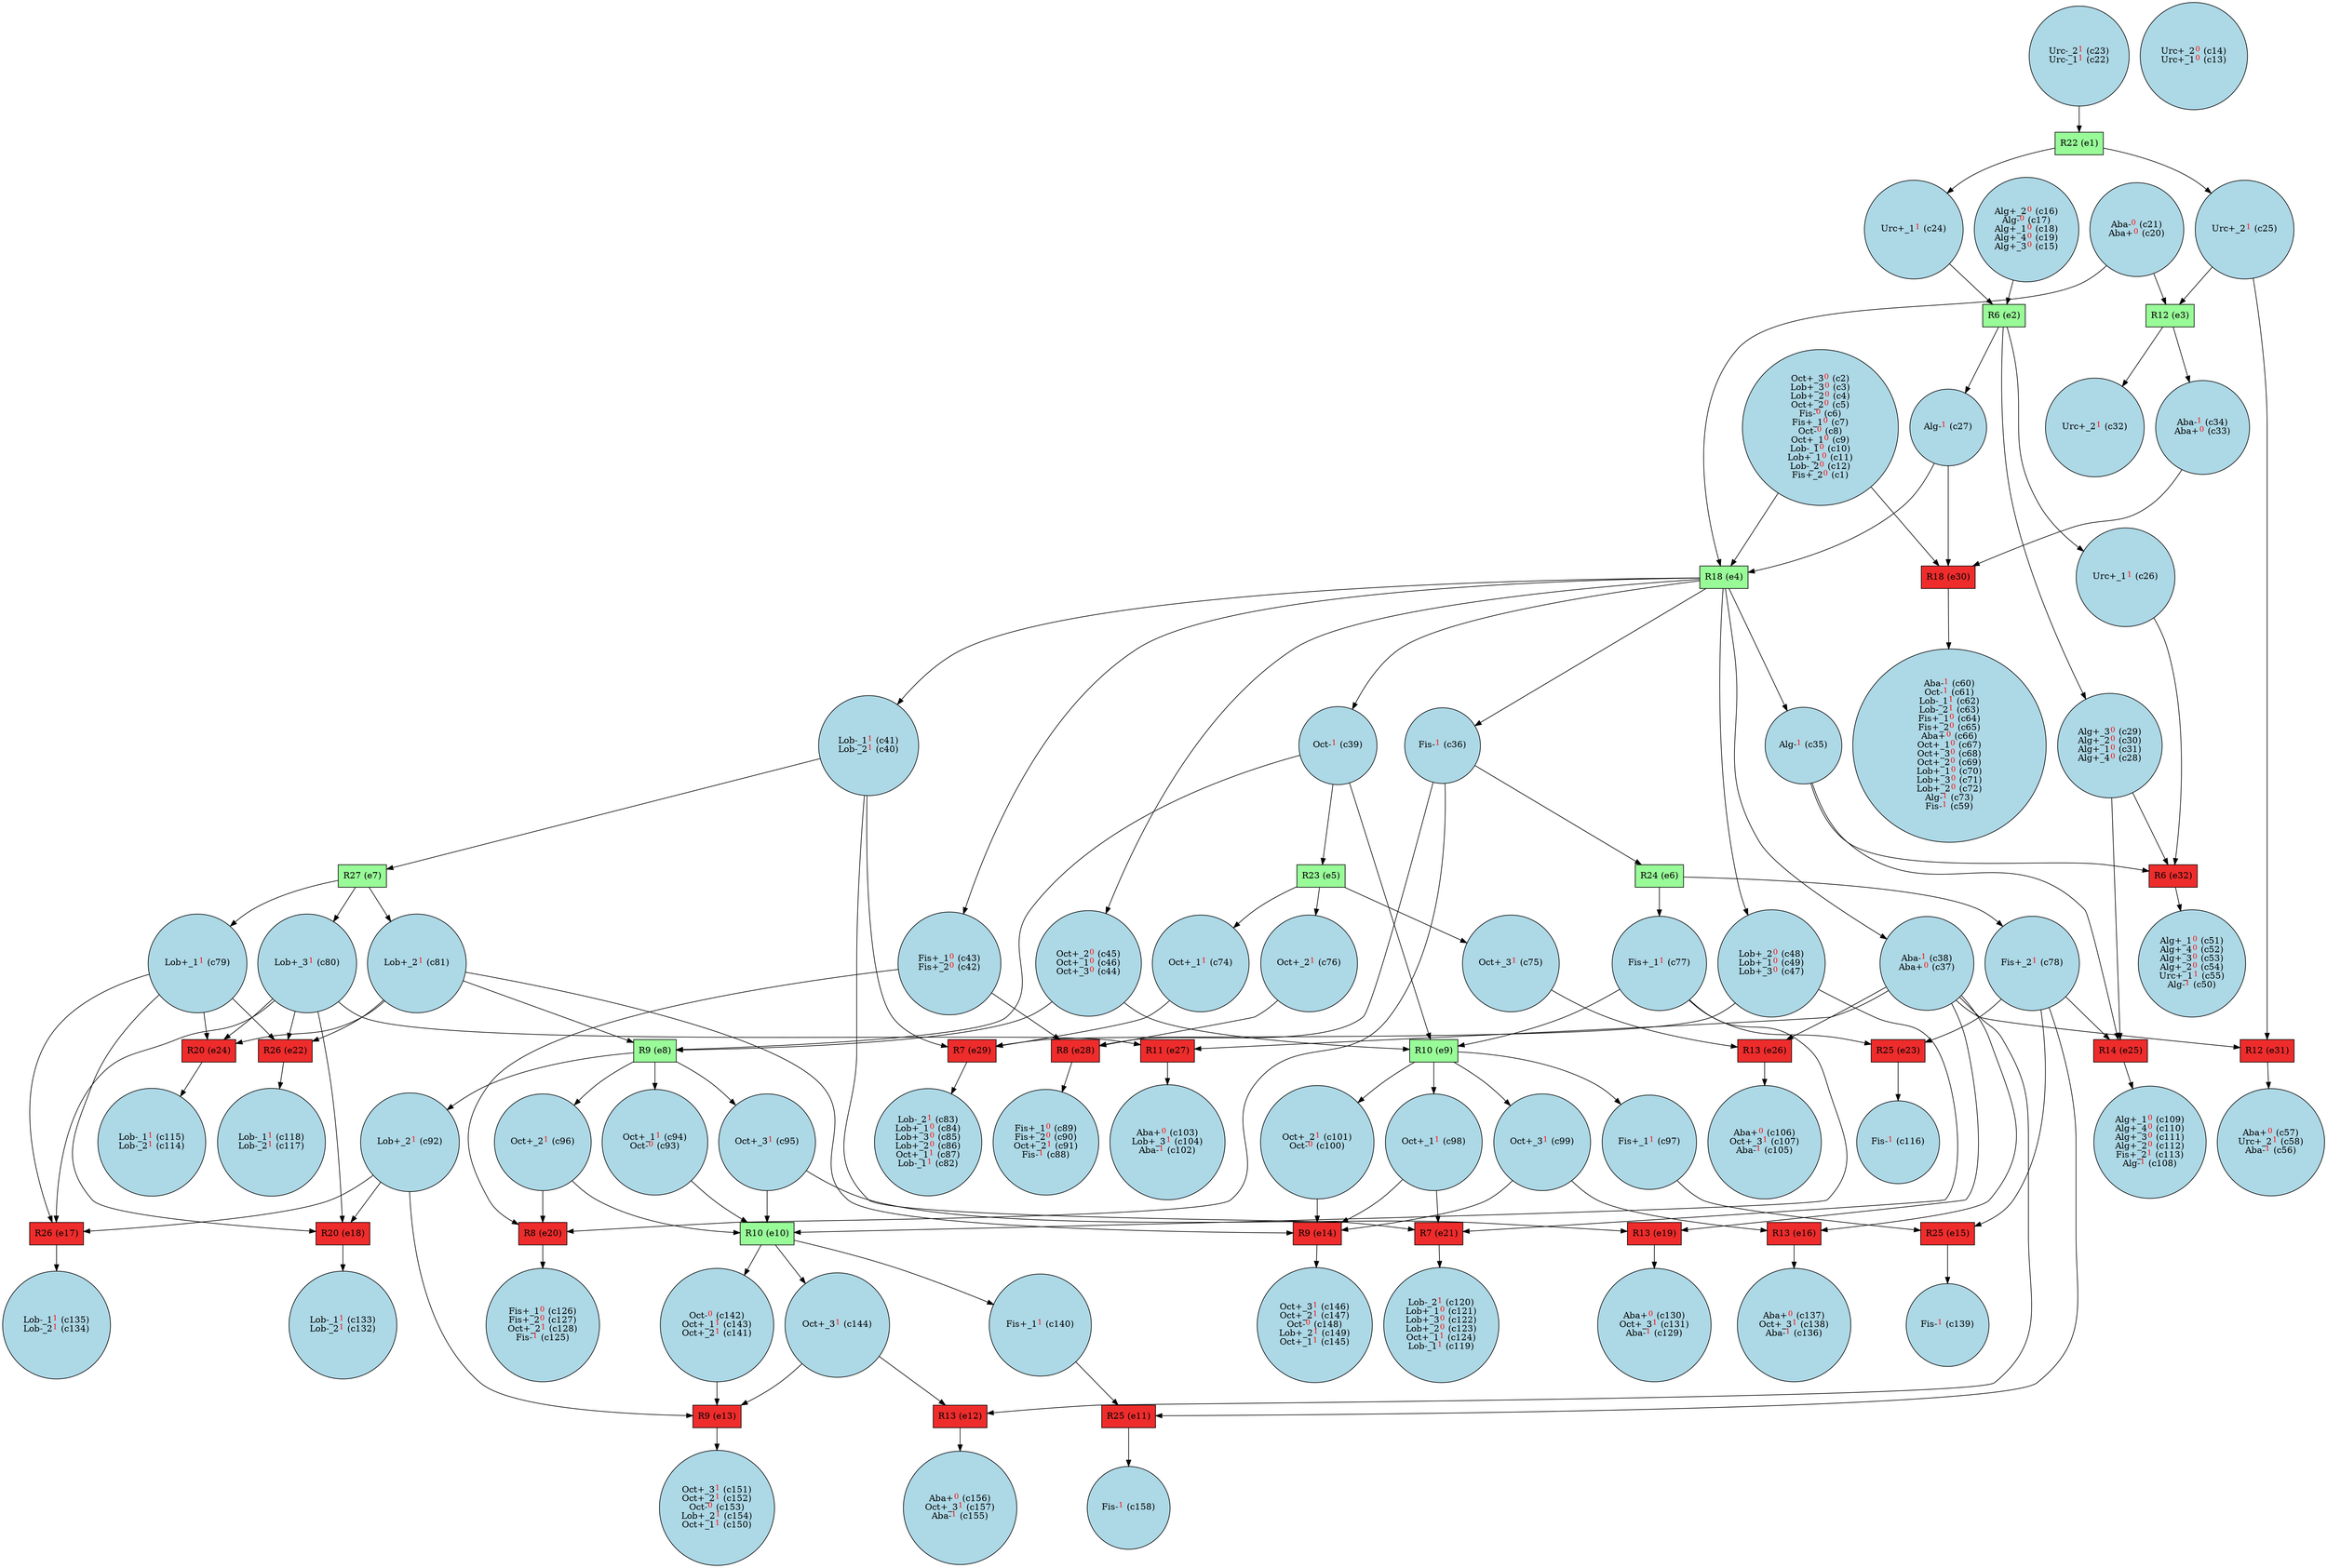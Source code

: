 digraph test {
  c1 -> e30;
  c1 -> e4;
  c15 -> e2;
  c20 -> e4;
  c20 -> e3;
  c22 -> e1;
  e1 -> c24;
  c24 -> e2;
  e1 -> c25;
  c25 -> e31;
  c25 -> e3;
  e2 -> c26;
  c26 -> e32;
  e2 -> c27;
  c27 -> e30;
  c27 -> e4;
  e2 -> c28;
  c28 -> e25;
  c28 -> e32;
  e3 -> c32;
  e3 -> c33;
  c33 -> e30;
  e4 -> c35;
  c35 -> e25;
  c35 -> e32;
  e4 -> c36;
  c36 -> e20;
  c36 -> e28;
  c36 -> e6;
  e4 -> c37;
  c37 -> e12;
  c37 -> e16;
  c37 -> e19;
  c37 -> e26;
  c37 -> e27;
  c37 -> e31;
  e4 -> c39;
  c39 -> e9;
  c39 -> e8;
  c39 -> e5;
  e4 -> c40;
  c40 -> e21;
  c40 -> e29;
  c40 -> e7;
  e4 -> c42;
  c42 -> e20;
  c42 -> e28;
  e4 -> c44;
  c44 -> e9;
  c44 -> e8;
  e4 -> c47;
  c47 -> e21;
  c47 -> e29;
  e32 -> c50;
  e31 -> c56;
  e30 -> c59;
  e5 -> c74;
  c74 -> e29;
  e5 -> c75;
  c75 -> e26;
  e5 -> c76;
  c76 -> e28;
  e6 -> c77;
  c77 -> e10;
  c77 -> e23;
  c77 -> e9;
  e6 -> c78;
  c78 -> e11;
  c78 -> e15;
  c78 -> e23;
  c78 -> e25;
  e7 -> c79;
  c79 -> e17;
  c79 -> e18;
  c79 -> e22;
  c79 -> e24;
  e7 -> c80;
  c80 -> e17;
  c80 -> e18;
  c80 -> e22;
  c80 -> e24;
  c80 -> e27;
  e7 -> c81;
  c81 -> e14;
  c81 -> e22;
  c81 -> e24;
  c81 -> e8;
  e29 -> c82;
  e28 -> c88;
  e8 -> c92;
  c92 -> e13;
  c92 -> e17;
  c92 -> e18;
  e8 -> c93;
  c93 -> e10;
  e8 -> c95;
  c95 -> e10;
  c95 -> e19;
  e8 -> c96;
  c96 -> e10;
  c96 -> e20;
  e9 -> c97;
  c97 -> e15;
  e9 -> c98;
  c98 -> e14;
  c98 -> e21;
  e9 -> c99;
  c99 -> e14;
  c99 -> e16;
  e9 -> c100;
  c100 -> e14;
  e27 -> c102;
  e26 -> c105;
  e25 -> c108;
  e24 -> c114;
  e23 -> c116;
  e22 -> c117;
  e21 -> c119;
  e20 -> c125;
  e19 -> c129;
  e18 -> c132;
  e17 -> c134;
  e16 -> c136;
  e15 -> c139;
  e10 -> c140;
  c140 -> e11;
  e10 -> c141;
  c141 -> e13;
  e10 -> c144;
  c144 -> e12;
  c144 -> e13;
  e14 -> c145;
  e13 -> c150;
  e12 -> c155;
  e11 -> c158;
  c1 [fillcolor=lightblue label= <<FONT COLOR ="black">Oct+_3</FONT><FONT COLOR="red"><SUP>0</SUP></FONT>&nbsp;<FONT COLOR="black">(c2)</FONT><BR/><FONT COLOR ="black">Lob+_3</FONT><FONT COLOR="red"><SUP>0</SUP></FONT>&nbsp;<FONT COLOR="black">(c3)</FONT><BR/><FONT COLOR ="black">Lob+_2</FONT><FONT COLOR="red"><SUP>0</SUP></FONT>&nbsp;<FONT COLOR="black">(c4)</FONT><BR/><FONT COLOR ="black">Oct+_2</FONT><FONT COLOR="red"><SUP>0</SUP></FONT>&nbsp;<FONT COLOR="black">(c5)</FONT><BR/><FONT COLOR ="black">Fis-</FONT><FONT COLOR="red"><SUP>0</SUP></FONT>&nbsp;<FONT COLOR="black">(c6)</FONT><BR/><FONT COLOR ="black">Fis+_1</FONT><FONT COLOR="red"><SUP>0</SUP></FONT>&nbsp;<FONT COLOR="black">(c7)</FONT><BR/><FONT COLOR ="black">Oct-</FONT><FONT COLOR="red"><SUP>0</SUP></FONT>&nbsp;<FONT COLOR="black">(c8)</FONT><BR/><FONT COLOR ="black">Oct+_1</FONT><FONT COLOR="red"><SUP>0</SUP></FONT>&nbsp;<FONT COLOR="black">(c9)</FONT><BR/><FONT COLOR ="black">Lob-_1</FONT><FONT COLOR="red"><SUP>0</SUP></FONT>&nbsp;<FONT COLOR="black">(c10)</FONT><BR/><FONT COLOR ="black">Lob+_1</FONT><FONT COLOR="red"><SUP>0</SUP></FONT>&nbsp;<FONT COLOR="black">(c11)</FONT><BR/><FONT COLOR ="black">Lob-_2</FONT><FONT COLOR="red"><SUP>0</SUP></FONT>&nbsp;<FONT COLOR="black">(c12)</FONT><BR/><FONT COLOR ="black">Fis+_2</FONT><FONT COLOR="red"><SUP>0</SUP></FONT>&nbsp;<FONT COLOR="black">(c1)</FONT>> shape=circle style=filled];
  c13 [fillcolor=lightblue label= <<FONT COLOR ="black">Urc+_2</FONT><FONT COLOR="red"><SUP>0</SUP></FONT>&nbsp;<FONT COLOR="black">(c14)</FONT><BR/><FONT COLOR ="black">Urc+_1</FONT><FONT COLOR="red"><SUP>0</SUP></FONT>&nbsp;<FONT COLOR="black">(c13)</FONT>> shape=circle style=filled];
  c15 [fillcolor=lightblue label= <<FONT COLOR ="black">Alg+_2</FONT><FONT COLOR="red"><SUP>0</SUP></FONT>&nbsp;<FONT COLOR="black">(c16)</FONT><BR/><FONT COLOR ="black">Alg-</FONT><FONT COLOR="red"><SUP>0</SUP></FONT>&nbsp;<FONT COLOR="black">(c17)</FONT><BR/><FONT COLOR ="black">Alg+_1</FONT><FONT COLOR="red"><SUP>0</SUP></FONT>&nbsp;<FONT COLOR="black">(c18)</FONT><BR/><FONT COLOR ="black">Alg+_4</FONT><FONT COLOR="red"><SUP>0</SUP></FONT>&nbsp;<FONT COLOR="black">(c19)</FONT><BR/><FONT COLOR ="black">Alg+_3</FONT><FONT COLOR="red"><SUP>0</SUP></FONT>&nbsp;<FONT COLOR="black">(c15)</FONT>> shape=circle style=filled];
  c20 [fillcolor=lightblue label= <<FONT COLOR ="black">Aba-</FONT><FONT COLOR="red"><SUP>0</SUP></FONT>&nbsp;<FONT COLOR="black">(c21)</FONT><BR/><FONT COLOR ="black">Aba+</FONT><FONT COLOR="red"><SUP>0</SUP></FONT>&nbsp;<FONT COLOR="black">(c20)</FONT>> shape=circle style=filled];
  c22 [fillcolor=lightblue label= <<FONT COLOR ="black">Urc-_2</FONT><FONT COLOR="red"><SUP>1</SUP></FONT>&nbsp;<FONT COLOR="black">(c23)</FONT><BR/><FONT COLOR ="black">Urc-_1</FONT><FONT COLOR="red"><SUP>1</SUP></FONT>&nbsp;<FONT COLOR="black">(c22)</FONT>> shape=circle style=filled];
  c24 [fillcolor=lightblue label= <<FONT COLOR ="black">Urc+_1</FONT><FONT COLOR="red"><SUP>1</SUP></FONT>&nbsp;<FONT COLOR="black">(c24)</FONT>> shape=circle style=filled];
  c25 [fillcolor=lightblue label= <<FONT COLOR ="black">Urc+_2</FONT><FONT COLOR="red"><SUP>1</SUP></FONT>&nbsp;<FONT COLOR="black">(c25)</FONT>> shape=circle style=filled];
  c26 [fillcolor=lightblue label= <<FONT COLOR ="black">Urc+_1</FONT><FONT COLOR="red"><SUP>1</SUP></FONT>&nbsp;<FONT COLOR="black">(c26)</FONT>> shape=circle style=filled];
  c27 [fillcolor=lightblue label= <<FONT COLOR ="black">Alg-</FONT><FONT COLOR="red"><SUP>1</SUP></FONT>&nbsp;<FONT COLOR="black">(c27)</FONT>> shape=circle style=filled];
  c28 [fillcolor=lightblue label= <<FONT COLOR ="black">Alg+_3</FONT><FONT COLOR="red"><SUP>0</SUP></FONT>&nbsp;<FONT COLOR="black">(c29)</FONT><BR/><FONT COLOR ="black">Alg+_2</FONT><FONT COLOR="red"><SUP>0</SUP></FONT>&nbsp;<FONT COLOR="black">(c30)</FONT><BR/><FONT COLOR ="black">Alg+_1</FONT><FONT COLOR="red"><SUP>0</SUP></FONT>&nbsp;<FONT COLOR="black">(c31)</FONT><BR/><FONT COLOR ="black">Alg+_4</FONT><FONT COLOR="red"><SUP>0</SUP></FONT>&nbsp;<FONT COLOR="black">(c28)</FONT>> shape=circle style=filled];
  c32 [fillcolor=lightblue label= <<FONT COLOR ="black">Urc+_2</FONT><FONT COLOR="red"><SUP>1</SUP></FONT>&nbsp;<FONT COLOR="black">(c32)</FONT>> shape=circle style=filled];
  c33 [fillcolor=lightblue label= <<FONT COLOR ="black">Aba-</FONT><FONT COLOR="red"><SUP>1</SUP></FONT>&nbsp;<FONT COLOR="black">(c34)</FONT><BR/><FONT COLOR ="black">Aba+</FONT><FONT COLOR="red"><SUP>0</SUP></FONT>&nbsp;<FONT COLOR="black">(c33)</FONT>> shape=circle style=filled];
  c35 [fillcolor=lightblue label= <<FONT COLOR ="black">Alg-</FONT><FONT COLOR="red"><SUP>1</SUP></FONT>&nbsp;<FONT COLOR="black">(c35)</FONT>> shape=circle style=filled];
  c36 [fillcolor=lightblue label= <<FONT COLOR ="black">Fis-</FONT><FONT COLOR="red"><SUP>1</SUP></FONT>&nbsp;<FONT COLOR="black">(c36)</FONT>> shape=circle style=filled];
  c37 [fillcolor=lightblue label= <<FONT COLOR ="black">Aba-</FONT><FONT COLOR="red"><SUP>1</SUP></FONT>&nbsp;<FONT COLOR="black">(c38)</FONT><BR/><FONT COLOR ="black">Aba+</FONT><FONT COLOR="red"><SUP>0</SUP></FONT>&nbsp;<FONT COLOR="black">(c37)</FONT>> shape=circle style=filled];
  c39 [fillcolor=lightblue label= <<FONT COLOR ="black">Oct-</FONT><FONT COLOR="red"><SUP>1</SUP></FONT>&nbsp;<FONT COLOR="black">(c39)</FONT>> shape=circle style=filled];
  c40 [fillcolor=lightblue label= <<FONT COLOR ="black">Lob-_1</FONT><FONT COLOR="red"><SUP>1</SUP></FONT>&nbsp;<FONT COLOR="black">(c41)</FONT><BR/><FONT COLOR ="black">Lob-_2</FONT><FONT COLOR="red"><SUP>1</SUP></FONT>&nbsp;<FONT COLOR="black">(c40)</FONT>> shape=circle style=filled];
  c42 [fillcolor=lightblue label= <<FONT COLOR ="black">Fis+_1</FONT><FONT COLOR="red"><SUP>0</SUP></FONT>&nbsp;<FONT COLOR="black">(c43)</FONT><BR/><FONT COLOR ="black">Fis+_2</FONT><FONT COLOR="red"><SUP>0</SUP></FONT>&nbsp;<FONT COLOR="black">(c42)</FONT>> shape=circle style=filled];
  c44 [fillcolor=lightblue label= <<FONT COLOR ="black">Oct+_2</FONT><FONT COLOR="red"><SUP>0</SUP></FONT>&nbsp;<FONT COLOR="black">(c45)</FONT><BR/><FONT COLOR ="black">Oct+_1</FONT><FONT COLOR="red"><SUP>0</SUP></FONT>&nbsp;<FONT COLOR="black">(c46)</FONT><BR/><FONT COLOR ="black">Oct+_3</FONT><FONT COLOR="red"><SUP>0</SUP></FONT>&nbsp;<FONT COLOR="black">(c44)</FONT>> shape=circle style=filled];
  c47 [fillcolor=lightblue label= <<FONT COLOR ="black">Lob+_2</FONT><FONT COLOR="red"><SUP>0</SUP></FONT>&nbsp;<FONT COLOR="black">(c48)</FONT><BR/><FONT COLOR ="black">Lob+_1</FONT><FONT COLOR="red"><SUP>0</SUP></FONT>&nbsp;<FONT COLOR="black">(c49)</FONT><BR/><FONT COLOR ="black">Lob+_3</FONT><FONT COLOR="red"><SUP>0</SUP></FONT>&nbsp;<FONT COLOR="black">(c47)</FONT>> shape=circle style=filled];
  c50 [fillcolor=lightblue label= <<FONT COLOR ="black">Alg+_1</FONT><FONT COLOR="red"><SUP>0</SUP></FONT>&nbsp;<FONT COLOR="black">(c51)</FONT><BR/><FONT COLOR ="black">Alg+_4</FONT><FONT COLOR="red"><SUP>0</SUP></FONT>&nbsp;<FONT COLOR="black">(c52)</FONT><BR/><FONT COLOR ="black">Alg+_3</FONT><FONT COLOR="red"><SUP>0</SUP></FONT>&nbsp;<FONT COLOR="black">(c53)</FONT><BR/><FONT COLOR ="black">Alg+_2</FONT><FONT COLOR="red"><SUP>0</SUP></FONT>&nbsp;<FONT COLOR="black">(c54)</FONT><BR/><FONT COLOR ="black">Urc+_1</FONT><FONT COLOR="red"><SUP>1</SUP></FONT>&nbsp;<FONT COLOR="black">(c55)</FONT><BR/><FONT COLOR ="black">Alg-</FONT><FONT COLOR="red"><SUP>1</SUP></FONT>&nbsp;<FONT COLOR="black">(c50)</FONT>> shape=circle style=filled];
  c56 [fillcolor=lightblue label= <<FONT COLOR ="black">Aba+</FONT><FONT COLOR="red"><SUP>0</SUP></FONT>&nbsp;<FONT COLOR="black">(c57)</FONT><BR/><FONT COLOR ="black">Urc+_2</FONT><FONT COLOR="red"><SUP>1</SUP></FONT>&nbsp;<FONT COLOR="black">(c58)</FONT><BR/><FONT COLOR ="black">Aba-</FONT><FONT COLOR="red"><SUP>1</SUP></FONT>&nbsp;<FONT COLOR="black">(c56)</FONT>> shape=circle style=filled];
  c59 [fillcolor=lightblue label= <<FONT COLOR ="black">Aba-</FONT><FONT COLOR="red"><SUP>1</SUP></FONT>&nbsp;<FONT COLOR="black">(c60)</FONT><BR/><FONT COLOR ="black">Oct-</FONT><FONT COLOR="red"><SUP>1</SUP></FONT>&nbsp;<FONT COLOR="black">(c61)</FONT><BR/><FONT COLOR ="black">Lob-_1</FONT><FONT COLOR="red"><SUP>1</SUP></FONT>&nbsp;<FONT COLOR="black">(c62)</FONT><BR/><FONT COLOR ="black">Lob-_2</FONT><FONT COLOR="red"><SUP>1</SUP></FONT>&nbsp;<FONT COLOR="black">(c63)</FONT><BR/><FONT COLOR ="black">Fis+_1</FONT><FONT COLOR="red"><SUP>0</SUP></FONT>&nbsp;<FONT COLOR="black">(c64)</FONT><BR/><FONT COLOR ="black">Fis+_2</FONT><FONT COLOR="red"><SUP>0</SUP></FONT>&nbsp;<FONT COLOR="black">(c65)</FONT><BR/><FONT COLOR ="black">Aba+</FONT><FONT COLOR="red"><SUP>0</SUP></FONT>&nbsp;<FONT COLOR="black">(c66)</FONT><BR/><FONT COLOR ="black">Oct+_1</FONT><FONT COLOR="red"><SUP>0</SUP></FONT>&nbsp;<FONT COLOR="black">(c67)</FONT><BR/><FONT COLOR ="black">Oct+_3</FONT><FONT COLOR="red"><SUP>0</SUP></FONT>&nbsp;<FONT COLOR="black">(c68)</FONT><BR/><FONT COLOR ="black">Oct+_2</FONT><FONT COLOR="red"><SUP>0</SUP></FONT>&nbsp;<FONT COLOR="black">(c69)</FONT><BR/><FONT COLOR ="black">Lob+_1</FONT><FONT COLOR="red"><SUP>0</SUP></FONT>&nbsp;<FONT COLOR="black">(c70)</FONT><BR/><FONT COLOR ="black">Lob+_3</FONT><FONT COLOR="red"><SUP>0</SUP></FONT>&nbsp;<FONT COLOR="black">(c71)</FONT><BR/><FONT COLOR ="black">Lob+_2</FONT><FONT COLOR="red"><SUP>0</SUP></FONT>&nbsp;<FONT COLOR="black">(c72)</FONT><BR/><FONT COLOR ="black">Alg-</FONT><FONT COLOR="red"><SUP>1</SUP></FONT>&nbsp;<FONT COLOR="black">(c73)</FONT><BR/><FONT COLOR ="black">Fis-</FONT><FONT COLOR="red"><SUP>1</SUP></FONT>&nbsp;<FONT COLOR="black">(c59)</FONT>> shape=circle style=filled];
  c74 [fillcolor=lightblue label= <<FONT COLOR ="black">Oct+_1</FONT><FONT COLOR="red"><SUP>1</SUP></FONT>&nbsp;<FONT COLOR="black">(c74)</FONT>> shape=circle style=filled];
  c75 [fillcolor=lightblue label= <<FONT COLOR ="black">Oct+_3</FONT><FONT COLOR="red"><SUP>1</SUP></FONT>&nbsp;<FONT COLOR="black">(c75)</FONT>> shape=circle style=filled];
  c76 [fillcolor=lightblue label= <<FONT COLOR ="black">Oct+_2</FONT><FONT COLOR="red"><SUP>1</SUP></FONT>&nbsp;<FONT COLOR="black">(c76)</FONT>> shape=circle style=filled];
  c77 [fillcolor=lightblue label= <<FONT COLOR ="black">Fis+_1</FONT><FONT COLOR="red"><SUP>1</SUP></FONT>&nbsp;<FONT COLOR="black">(c77)</FONT>> shape=circle style=filled];
  c78 [fillcolor=lightblue label= <<FONT COLOR ="black">Fis+_2</FONT><FONT COLOR="red"><SUP>1</SUP></FONT>&nbsp;<FONT COLOR="black">(c78)</FONT>> shape=circle style=filled];
  c79 [fillcolor=lightblue label= <<FONT COLOR ="black">Lob+_1</FONT><FONT COLOR="red"><SUP>1</SUP></FONT>&nbsp;<FONT COLOR="black">(c79)</FONT>> shape=circle style=filled];
  c80 [fillcolor=lightblue label= <<FONT COLOR ="black">Lob+_3</FONT><FONT COLOR="red"><SUP>1</SUP></FONT>&nbsp;<FONT COLOR="black">(c80)</FONT>> shape=circle style=filled];
  c81 [fillcolor=lightblue label= <<FONT COLOR ="black">Lob+_2</FONT><FONT COLOR="red"><SUP>1</SUP></FONT>&nbsp;<FONT COLOR="black">(c81)</FONT>> shape=circle style=filled];
  c82 [fillcolor=lightblue label= <<FONT COLOR ="black">Lob-_2</FONT><FONT COLOR="red"><SUP>1</SUP></FONT>&nbsp;<FONT COLOR="black">(c83)</FONT><BR/><FONT COLOR ="black">Lob+_1</FONT><FONT COLOR="red"><SUP>0</SUP></FONT>&nbsp;<FONT COLOR="black">(c84)</FONT><BR/><FONT COLOR ="black">Lob+_3</FONT><FONT COLOR="red"><SUP>0</SUP></FONT>&nbsp;<FONT COLOR="black">(c85)</FONT><BR/><FONT COLOR ="black">Lob+_2</FONT><FONT COLOR="red"><SUP>0</SUP></FONT>&nbsp;<FONT COLOR="black">(c86)</FONT><BR/><FONT COLOR ="black">Oct+_1</FONT><FONT COLOR="red"><SUP>1</SUP></FONT>&nbsp;<FONT COLOR="black">(c87)</FONT><BR/><FONT COLOR ="black">Lob-_1</FONT><FONT COLOR="red"><SUP>1</SUP></FONT>&nbsp;<FONT COLOR="black">(c82)</FONT>> shape=circle style=filled];
  c88 [fillcolor=lightblue label= <<FONT COLOR ="black">Fis+_1</FONT><FONT COLOR="red"><SUP>0</SUP></FONT>&nbsp;<FONT COLOR="black">(c89)</FONT><BR/><FONT COLOR ="black">Fis+_2</FONT><FONT COLOR="red"><SUP>0</SUP></FONT>&nbsp;<FONT COLOR="black">(c90)</FONT><BR/><FONT COLOR ="black">Oct+_2</FONT><FONT COLOR="red"><SUP>1</SUP></FONT>&nbsp;<FONT COLOR="black">(c91)</FONT><BR/><FONT COLOR ="black">Fis-</FONT><FONT COLOR="red"><SUP>1</SUP></FONT>&nbsp;<FONT COLOR="black">(c88)</FONT>> shape=circle style=filled];
  c92 [fillcolor=lightblue label= <<FONT COLOR ="black">Lob+_2</FONT><FONT COLOR="red"><SUP>1</SUP></FONT>&nbsp;<FONT COLOR="black">(c92)</FONT>> shape=circle style=filled];
  c93 [fillcolor=lightblue label= <<FONT COLOR ="black">Oct+_1</FONT><FONT COLOR="red"><SUP>1</SUP></FONT>&nbsp;<FONT COLOR="black">(c94)</FONT><BR/><FONT COLOR ="black">Oct-</FONT><FONT COLOR="red"><SUP>0</SUP></FONT>&nbsp;<FONT COLOR="black">(c93)</FONT>> shape=circle style=filled];
  c95 [fillcolor=lightblue label= <<FONT COLOR ="black">Oct+_3</FONT><FONT COLOR="red"><SUP>1</SUP></FONT>&nbsp;<FONT COLOR="black">(c95)</FONT>> shape=circle style=filled];
  c96 [fillcolor=lightblue label= <<FONT COLOR ="black">Oct+_2</FONT><FONT COLOR="red"><SUP>1</SUP></FONT>&nbsp;<FONT COLOR="black">(c96)</FONT>> shape=circle style=filled];
  c97 [fillcolor=lightblue label= <<FONT COLOR ="black">Fis+_1</FONT><FONT COLOR="red"><SUP>1</SUP></FONT>&nbsp;<FONT COLOR="black">(c97)</FONT>> shape=circle style=filled];
  c98 [fillcolor=lightblue label= <<FONT COLOR ="black">Oct+_1</FONT><FONT COLOR="red"><SUP>1</SUP></FONT>&nbsp;<FONT COLOR="black">(c98)</FONT>> shape=circle style=filled];
  c99 [fillcolor=lightblue label= <<FONT COLOR ="black">Oct+_3</FONT><FONT COLOR="red"><SUP>1</SUP></FONT>&nbsp;<FONT COLOR="black">(c99)</FONT>> shape=circle style=filled];
  c100 [fillcolor=lightblue label= <<FONT COLOR ="black">Oct+_2</FONT><FONT COLOR="red"><SUP>1</SUP></FONT>&nbsp;<FONT COLOR="black">(c101)</FONT><BR/><FONT COLOR ="black">Oct-</FONT><FONT COLOR="red"><SUP>0</SUP></FONT>&nbsp;<FONT COLOR="black">(c100)</FONT>> shape=circle style=filled];
  c102 [fillcolor=lightblue label= <<FONT COLOR ="black">Aba+</FONT><FONT COLOR="red"><SUP>0</SUP></FONT>&nbsp;<FONT COLOR="black">(c103)</FONT><BR/><FONT COLOR ="black">Lob+_3</FONT><FONT COLOR="red"><SUP>1</SUP></FONT>&nbsp;<FONT COLOR="black">(c104)</FONT><BR/><FONT COLOR ="black">Aba-</FONT><FONT COLOR="red"><SUP>1</SUP></FONT>&nbsp;<FONT COLOR="black">(c102)</FONT>> shape=circle style=filled];
  c105 [fillcolor=lightblue label= <<FONT COLOR ="black">Aba+</FONT><FONT COLOR="red"><SUP>0</SUP></FONT>&nbsp;<FONT COLOR="black">(c106)</FONT><BR/><FONT COLOR ="black">Oct+_3</FONT><FONT COLOR="red"><SUP>1</SUP></FONT>&nbsp;<FONT COLOR="black">(c107)</FONT><BR/><FONT COLOR ="black">Aba-</FONT><FONT COLOR="red"><SUP>1</SUP></FONT>&nbsp;<FONT COLOR="black">(c105)</FONT>> shape=circle style=filled];
  c108 [fillcolor=lightblue label= <<FONT COLOR ="black">Alg+_1</FONT><FONT COLOR="red"><SUP>0</SUP></FONT>&nbsp;<FONT COLOR="black">(c109)</FONT><BR/><FONT COLOR ="black">Alg+_4</FONT><FONT COLOR="red"><SUP>0</SUP></FONT>&nbsp;<FONT COLOR="black">(c110)</FONT><BR/><FONT COLOR ="black">Alg+_3</FONT><FONT COLOR="red"><SUP>0</SUP></FONT>&nbsp;<FONT COLOR="black">(c111)</FONT><BR/><FONT COLOR ="black">Alg+_2</FONT><FONT COLOR="red"><SUP>0</SUP></FONT>&nbsp;<FONT COLOR="black">(c112)</FONT><BR/><FONT COLOR ="black">Fis+_2</FONT><FONT COLOR="red"><SUP>1</SUP></FONT>&nbsp;<FONT COLOR="black">(c113)</FONT><BR/><FONT COLOR ="black">Alg-</FONT><FONT COLOR="red"><SUP>1</SUP></FONT>&nbsp;<FONT COLOR="black">(c108)</FONT>> shape=circle style=filled];
  c114 [fillcolor=lightblue label= <<FONT COLOR ="black">Lob-_1</FONT><FONT COLOR="red"><SUP>1</SUP></FONT>&nbsp;<FONT COLOR="black">(c115)</FONT><BR/><FONT COLOR ="black">Lob-_2</FONT><FONT COLOR="red"><SUP>1</SUP></FONT>&nbsp;<FONT COLOR="black">(c114)</FONT>> shape=circle style=filled];
  c116 [fillcolor=lightblue label= <<FONT COLOR ="black">Fis-</FONT><FONT COLOR="red"><SUP>1</SUP></FONT>&nbsp;<FONT COLOR="black">(c116)</FONT>> shape=circle style=filled];
  c117 [fillcolor=lightblue label= <<FONT COLOR ="black">Lob-_1</FONT><FONT COLOR="red"><SUP>1</SUP></FONT>&nbsp;<FONT COLOR="black">(c118)</FONT><BR/><FONT COLOR ="black">Lob-_2</FONT><FONT COLOR="red"><SUP>1</SUP></FONT>&nbsp;<FONT COLOR="black">(c117)</FONT>> shape=circle style=filled];
  c119 [fillcolor=lightblue label= <<FONT COLOR ="black">Lob-_2</FONT><FONT COLOR="red"><SUP>1</SUP></FONT>&nbsp;<FONT COLOR="black">(c120)</FONT><BR/><FONT COLOR ="black">Lob+_1</FONT><FONT COLOR="red"><SUP>0</SUP></FONT>&nbsp;<FONT COLOR="black">(c121)</FONT><BR/><FONT COLOR ="black">Lob+_3</FONT><FONT COLOR="red"><SUP>0</SUP></FONT>&nbsp;<FONT COLOR="black">(c122)</FONT><BR/><FONT COLOR ="black">Lob+_2</FONT><FONT COLOR="red"><SUP>0</SUP></FONT>&nbsp;<FONT COLOR="black">(c123)</FONT><BR/><FONT COLOR ="black">Oct+_1</FONT><FONT COLOR="red"><SUP>1</SUP></FONT>&nbsp;<FONT COLOR="black">(c124)</FONT><BR/><FONT COLOR ="black">Lob-_1</FONT><FONT COLOR="red"><SUP>1</SUP></FONT>&nbsp;<FONT COLOR="black">(c119)</FONT>> shape=circle style=filled];
  c125 [fillcolor=lightblue label= <<FONT COLOR ="black">Fis+_1</FONT><FONT COLOR="red"><SUP>0</SUP></FONT>&nbsp;<FONT COLOR="black">(c126)</FONT><BR/><FONT COLOR ="black">Fis+_2</FONT><FONT COLOR="red"><SUP>0</SUP></FONT>&nbsp;<FONT COLOR="black">(c127)</FONT><BR/><FONT COLOR ="black">Oct+_2</FONT><FONT COLOR="red"><SUP>1</SUP></FONT>&nbsp;<FONT COLOR="black">(c128)</FONT><BR/><FONT COLOR ="black">Fis-</FONT><FONT COLOR="red"><SUP>1</SUP></FONT>&nbsp;<FONT COLOR="black">(c125)</FONT>> shape=circle style=filled];
  c129 [fillcolor=lightblue label= <<FONT COLOR ="black">Aba+</FONT><FONT COLOR="red"><SUP>0</SUP></FONT>&nbsp;<FONT COLOR="black">(c130)</FONT><BR/><FONT COLOR ="black">Oct+_3</FONT><FONT COLOR="red"><SUP>1</SUP></FONT>&nbsp;<FONT COLOR="black">(c131)</FONT><BR/><FONT COLOR ="black">Aba-</FONT><FONT COLOR="red"><SUP>1</SUP></FONT>&nbsp;<FONT COLOR="black">(c129)</FONT>> shape=circle style=filled];
  c132 [fillcolor=lightblue label= <<FONT COLOR ="black">Lob-_1</FONT><FONT COLOR="red"><SUP>1</SUP></FONT>&nbsp;<FONT COLOR="black">(c133)</FONT><BR/><FONT COLOR ="black">Lob-_2</FONT><FONT COLOR="red"><SUP>1</SUP></FONT>&nbsp;<FONT COLOR="black">(c132)</FONT>> shape=circle style=filled];
  c134 [fillcolor=lightblue label= <<FONT COLOR ="black">Lob-_1</FONT><FONT COLOR="red"><SUP>1</SUP></FONT>&nbsp;<FONT COLOR="black">(c135)</FONT><BR/><FONT COLOR ="black">Lob-_2</FONT><FONT COLOR="red"><SUP>1</SUP></FONT>&nbsp;<FONT COLOR="black">(c134)</FONT>> shape=circle style=filled];
  c136 [fillcolor=lightblue label= <<FONT COLOR ="black">Aba+</FONT><FONT COLOR="red"><SUP>0</SUP></FONT>&nbsp;<FONT COLOR="black">(c137)</FONT><BR/><FONT COLOR ="black">Oct+_3</FONT><FONT COLOR="red"><SUP>1</SUP></FONT>&nbsp;<FONT COLOR="black">(c138)</FONT><BR/><FONT COLOR ="black">Aba-</FONT><FONT COLOR="red"><SUP>1</SUP></FONT>&nbsp;<FONT COLOR="black">(c136)</FONT>> shape=circle style=filled];
  c139 [fillcolor=lightblue label= <<FONT COLOR ="black">Fis-</FONT><FONT COLOR="red"><SUP>1</SUP></FONT>&nbsp;<FONT COLOR="black">(c139)</FONT>> shape=circle style=filled];
  c140 [fillcolor=lightblue label= <<FONT COLOR ="black">Fis+_1</FONT><FONT COLOR="red"><SUP>1</SUP></FONT>&nbsp;<FONT COLOR="black">(c140)</FONT>> shape=circle style=filled];
  c141 [fillcolor=lightblue label= <<FONT COLOR ="black">Oct-</FONT><FONT COLOR="red"><SUP>0</SUP></FONT>&nbsp;<FONT COLOR="black">(c142)</FONT><BR/><FONT COLOR ="black">Oct+_1</FONT><FONT COLOR="red"><SUP>1</SUP></FONT>&nbsp;<FONT COLOR="black">(c143)</FONT><BR/><FONT COLOR ="black">Oct+_2</FONT><FONT COLOR="red"><SUP>1</SUP></FONT>&nbsp;<FONT COLOR="black">(c141)</FONT>> shape=circle style=filled];
  c144 [fillcolor=lightblue label= <<FONT COLOR ="black">Oct+_3</FONT><FONT COLOR="red"><SUP>1</SUP></FONT>&nbsp;<FONT COLOR="black">(c144)</FONT>> shape=circle style=filled];
  c145 [fillcolor=lightblue label= <<FONT COLOR ="black">Oct+_3</FONT><FONT COLOR="red"><SUP>1</SUP></FONT>&nbsp;<FONT COLOR="black">(c146)</FONT><BR/><FONT COLOR ="black">Oct+_2</FONT><FONT COLOR="red"><SUP>1</SUP></FONT>&nbsp;<FONT COLOR="black">(c147)</FONT><BR/><FONT COLOR ="black">Oct-</FONT><FONT COLOR="red"><SUP>0</SUP></FONT>&nbsp;<FONT COLOR="black">(c148)</FONT><BR/><FONT COLOR ="black">Lob+_2</FONT><FONT COLOR="red"><SUP>1</SUP></FONT>&nbsp;<FONT COLOR="black">(c149)</FONT><BR/><FONT COLOR ="black">Oct+_1</FONT><FONT COLOR="red"><SUP>1</SUP></FONT>&nbsp;<FONT COLOR="black">(c145)</FONT>> shape=circle style=filled];
  c150 [fillcolor=lightblue label= <<FONT COLOR ="black">Oct+_3</FONT><FONT COLOR="red"><SUP>1</SUP></FONT>&nbsp;<FONT COLOR="black">(c151)</FONT><BR/><FONT COLOR ="black">Oct+_2</FONT><FONT COLOR="red"><SUP>1</SUP></FONT>&nbsp;<FONT COLOR="black">(c152)</FONT><BR/><FONT COLOR ="black">Oct-</FONT><FONT COLOR="red"><SUP>0</SUP></FONT>&nbsp;<FONT COLOR="black">(c153)</FONT><BR/><FONT COLOR ="black">Lob+_2</FONT><FONT COLOR="red"><SUP>1</SUP></FONT>&nbsp;<FONT COLOR="black">(c154)</FONT><BR/><FONT COLOR ="black">Oct+_1</FONT><FONT COLOR="red"><SUP>1</SUP></FONT>&nbsp;<FONT COLOR="black">(c150)</FONT>> shape=circle style=filled];
  c155 [fillcolor=lightblue label= <<FONT COLOR ="black">Aba+</FONT><FONT COLOR="red"><SUP>0</SUP></FONT>&nbsp;<FONT COLOR="black">(c156)</FONT><BR/><FONT COLOR ="black">Oct+_3</FONT><FONT COLOR="red"><SUP>1</SUP></FONT>&nbsp;<FONT COLOR="black">(c157)</FONT><BR/><FONT COLOR ="black">Aba-</FONT><FONT COLOR="red"><SUP>1</SUP></FONT>&nbsp;<FONT COLOR="black">(c155)</FONT>> shape=circle style=filled];
  c158 [fillcolor=lightblue label= <<FONT COLOR ="black">Fis-</FONT><FONT COLOR="red"><SUP>1</SUP></FONT>&nbsp;<FONT COLOR="black">(c158)</FONT>> shape=circle style=filled];
  e1 [fillcolor=palegreen label="R22 (e1)" shape=box style=filled];
  e2 [fillcolor=palegreen label="R6 (e2)" shape=box style=filled];
  e3 [fillcolor=palegreen label="R12 (e3)" shape=box style=filled];
  e4 [fillcolor=palegreen label="R18 (e4)" shape=box style=filled];
  e5 [fillcolor=palegreen label="R23 (e5)" shape=box style=filled];
  e6 [fillcolor=palegreen label="R24 (e6)" shape=box style=filled];
  e7 [fillcolor=palegreen label="R27 (e7)" shape=box style=filled];
  e8 [fillcolor=palegreen label="R9 (e8)" shape=box style=filled];
  e9 [fillcolor=palegreen label="R10 (e9)" shape=box style=filled];
  e10 [fillcolor=palegreen label="R10 (e10)" shape=box style=filled];
  e11 [fillcolor=firebrick2 label="R25 (e11)" shape=box style=filled];
  e12 [fillcolor=firebrick2 label="R13 (e12)" shape=box style=filled];
  e13 [fillcolor=firebrick2 label="R9 (e13)" shape=box style=filled];
  e14 [fillcolor=firebrick2 label="R9 (e14)" shape=box style=filled];
  e15 [fillcolor=firebrick2 label="R25 (e15)" shape=box style=filled];
  e16 [fillcolor=firebrick2 label="R13 (e16)" shape=box style=filled];
  e17 [fillcolor=firebrick2 label="R26 (e17)" shape=box style=filled];
  e18 [fillcolor=firebrick2 label="R20 (e18)" shape=box style=filled];
  e19 [fillcolor=firebrick2 label="R13 (e19)" shape=box style=filled];
  e20 [fillcolor=firebrick2 label="R8 (e20)" shape=box style=filled];
  e21 [fillcolor=firebrick2 label="R7 (e21)" shape=box style=filled];
  e22 [fillcolor=firebrick2 label="R26 (e22)" shape=box style=filled];
  e23 [fillcolor=firebrick2 label="R25 (e23)" shape=box style=filled];
  e24 [fillcolor=firebrick2 label="R20 (e24)" shape=box style=filled];
  e25 [fillcolor=firebrick2 label="R14 (e25)" shape=box style=filled];
  e26 [fillcolor=firebrick2 label="R13 (e26)" shape=box style=filled];
  e27 [fillcolor=firebrick2 label="R11 (e27)" shape=box style=filled];
  e28 [fillcolor=firebrick2 label="R8 (e28)" shape=box style=filled];
  e29 [fillcolor=firebrick2 label="R7 (e29)" shape=box style=filled];
  e30 [fillcolor=firebrick2 label="R18 (e30)" shape=box style=filled];
  e31 [fillcolor=firebrick2 label="R12 (e31)" shape=box style=filled];
  e32 [fillcolor=firebrick2 label="R6 (e32)" shape=box style=filled];
}

